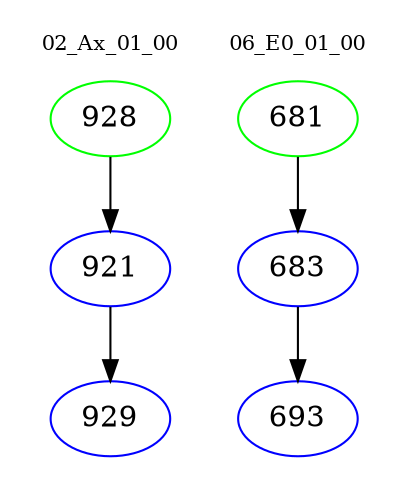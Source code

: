 digraph{
subgraph cluster_0 {
color = white
label = "02_Ax_01_00";
fontsize=10;
T0_928 [label="928", color="green"]
T0_928 -> T0_921 [color="black"]
T0_921 [label="921", color="blue"]
T0_921 -> T0_929 [color="black"]
T0_929 [label="929", color="blue"]
}
subgraph cluster_1 {
color = white
label = "06_E0_01_00";
fontsize=10;
T1_681 [label="681", color="green"]
T1_681 -> T1_683 [color="black"]
T1_683 [label="683", color="blue"]
T1_683 -> T1_693 [color="black"]
T1_693 [label="693", color="blue"]
}
}
